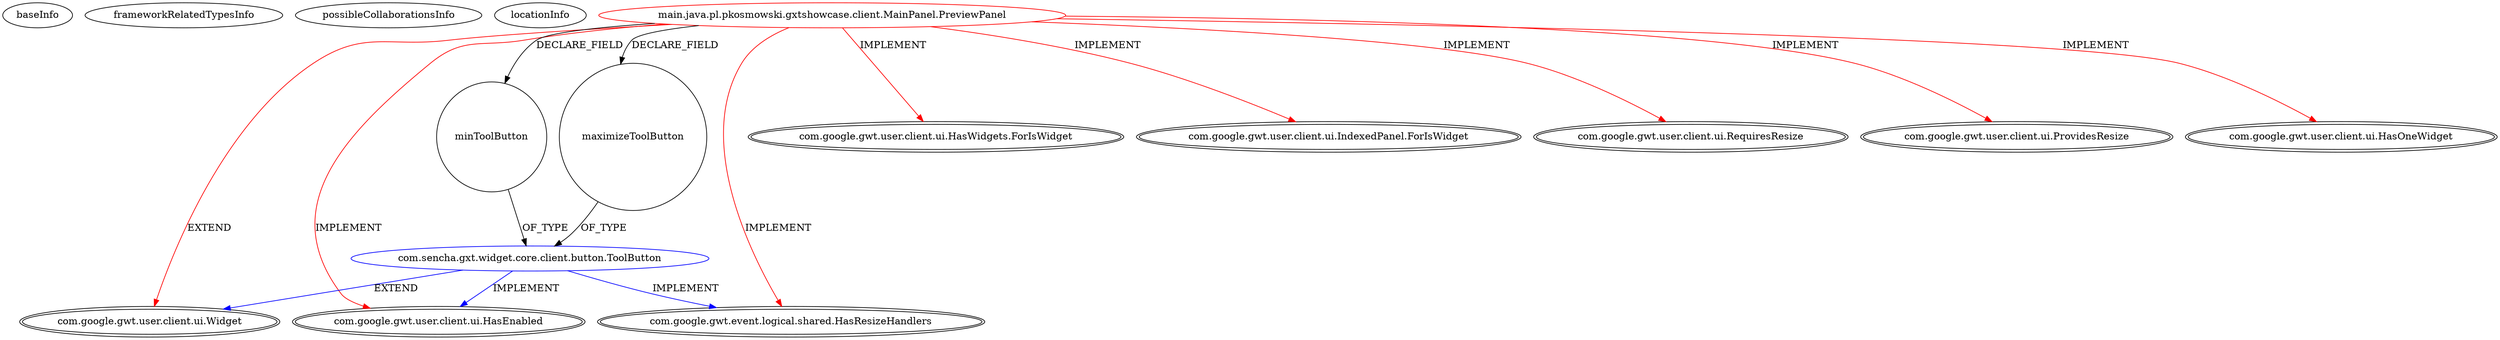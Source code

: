 digraph {
baseInfo[graphId=3418,category="extension_graph",isAnonymous=false,possibleRelation=true]
frameworkRelatedTypesInfo[0="com.google.gwt.user.client.ui.Widget",1="com.google.gwt.event.logical.shared.HasResizeHandlers",2="com.google.gwt.user.client.ui.HasEnabled",3="com.google.gwt.user.client.ui.HasWidgets.ForIsWidget",4="com.google.gwt.user.client.ui.IndexedPanel.ForIsWidget",5="com.google.gwt.user.client.ui.RequiresResize",6="com.google.gwt.user.client.ui.ProvidesResize",7="com.google.gwt.user.client.ui.HasOneWidget"]
possibleCollaborationsInfo[0="3418~FIELD_DECLARATION-FIELD_DECLARATION-~com.google.gwt.user.client.ui.Widget com.google.gwt.event.logical.shared.HasResizeHandlers com.google.gwt.user.client.ui.HasEnabled com.google.gwt.user.client.ui.HasWidgets.ForIsWidget com.google.gwt.user.client.ui.IndexedPanel.ForIsWidget com.google.gwt.user.client.ui.RequiresResize com.google.gwt.user.client.ui.ProvidesResize com.google.gwt.user.client.ui.HasOneWidget ~com.google.gwt.user.client.ui.Widget com.google.gwt.event.logical.shared.HasResizeHandlers com.google.gwt.user.client.ui.HasEnabled ~false~false"]
locationInfo[projectName="kospiotr-gwt-layout-designer",filePath="/kospiotr-gwt-layout-designer/gwt-layout-designer-master/src/main/java/pl/pkosmowski/gxtshowcase/client/MainPanel.java",contextSignature="PreviewPanel",graphId="3418"]
0[label="main.java.pl.pkosmowski.gxtshowcase.client.MainPanel.PreviewPanel",vertexType="ROOT_CLIENT_CLASS_DECLARATION",isFrameworkType=false,color=red]
1[label="com.google.gwt.user.client.ui.Widget",vertexType="FRAMEWORK_CLASS_TYPE",isFrameworkType=true,peripheries=2]
2[label="com.google.gwt.event.logical.shared.HasResizeHandlers",vertexType="FRAMEWORK_INTERFACE_TYPE",isFrameworkType=true,peripheries=2]
3[label="com.google.gwt.user.client.ui.HasEnabled",vertexType="FRAMEWORK_INTERFACE_TYPE",isFrameworkType=true,peripheries=2]
4[label="com.google.gwt.user.client.ui.HasWidgets.ForIsWidget",vertexType="FRAMEWORK_INTERFACE_TYPE",isFrameworkType=true,peripheries=2]
5[label="com.google.gwt.user.client.ui.IndexedPanel.ForIsWidget",vertexType="FRAMEWORK_INTERFACE_TYPE",isFrameworkType=true,peripheries=2]
6[label="com.google.gwt.user.client.ui.RequiresResize",vertexType="FRAMEWORK_INTERFACE_TYPE",isFrameworkType=true,peripheries=2]
7[label="com.google.gwt.user.client.ui.ProvidesResize",vertexType="FRAMEWORK_INTERFACE_TYPE",isFrameworkType=true,peripheries=2]
8[label="com.google.gwt.user.client.ui.HasOneWidget",vertexType="FRAMEWORK_INTERFACE_TYPE",isFrameworkType=true,peripheries=2]
9[label="maximizeToolButton",vertexType="FIELD_DECLARATION",isFrameworkType=false,shape=circle]
10[label="com.sencha.gxt.widget.core.client.button.ToolButton",vertexType="REFERENCE_CLIENT_CLASS_DECLARATION",isFrameworkType=false,color=blue]
14[label="minToolButton",vertexType="FIELD_DECLARATION",isFrameworkType=false,shape=circle]
0->1[label="EXTEND",color=red]
0->2[label="IMPLEMENT",color=red]
0->3[label="IMPLEMENT",color=red]
0->4[label="IMPLEMENT",color=red]
0->5[label="IMPLEMENT",color=red]
0->6[label="IMPLEMENT",color=red]
0->7[label="IMPLEMENT",color=red]
0->8[label="IMPLEMENT",color=red]
0->9[label="DECLARE_FIELD"]
10->1[label="EXTEND",color=blue]
10->2[label="IMPLEMENT",color=blue]
10->3[label="IMPLEMENT",color=blue]
9->10[label="OF_TYPE"]
0->14[label="DECLARE_FIELD"]
14->10[label="OF_TYPE"]
}
